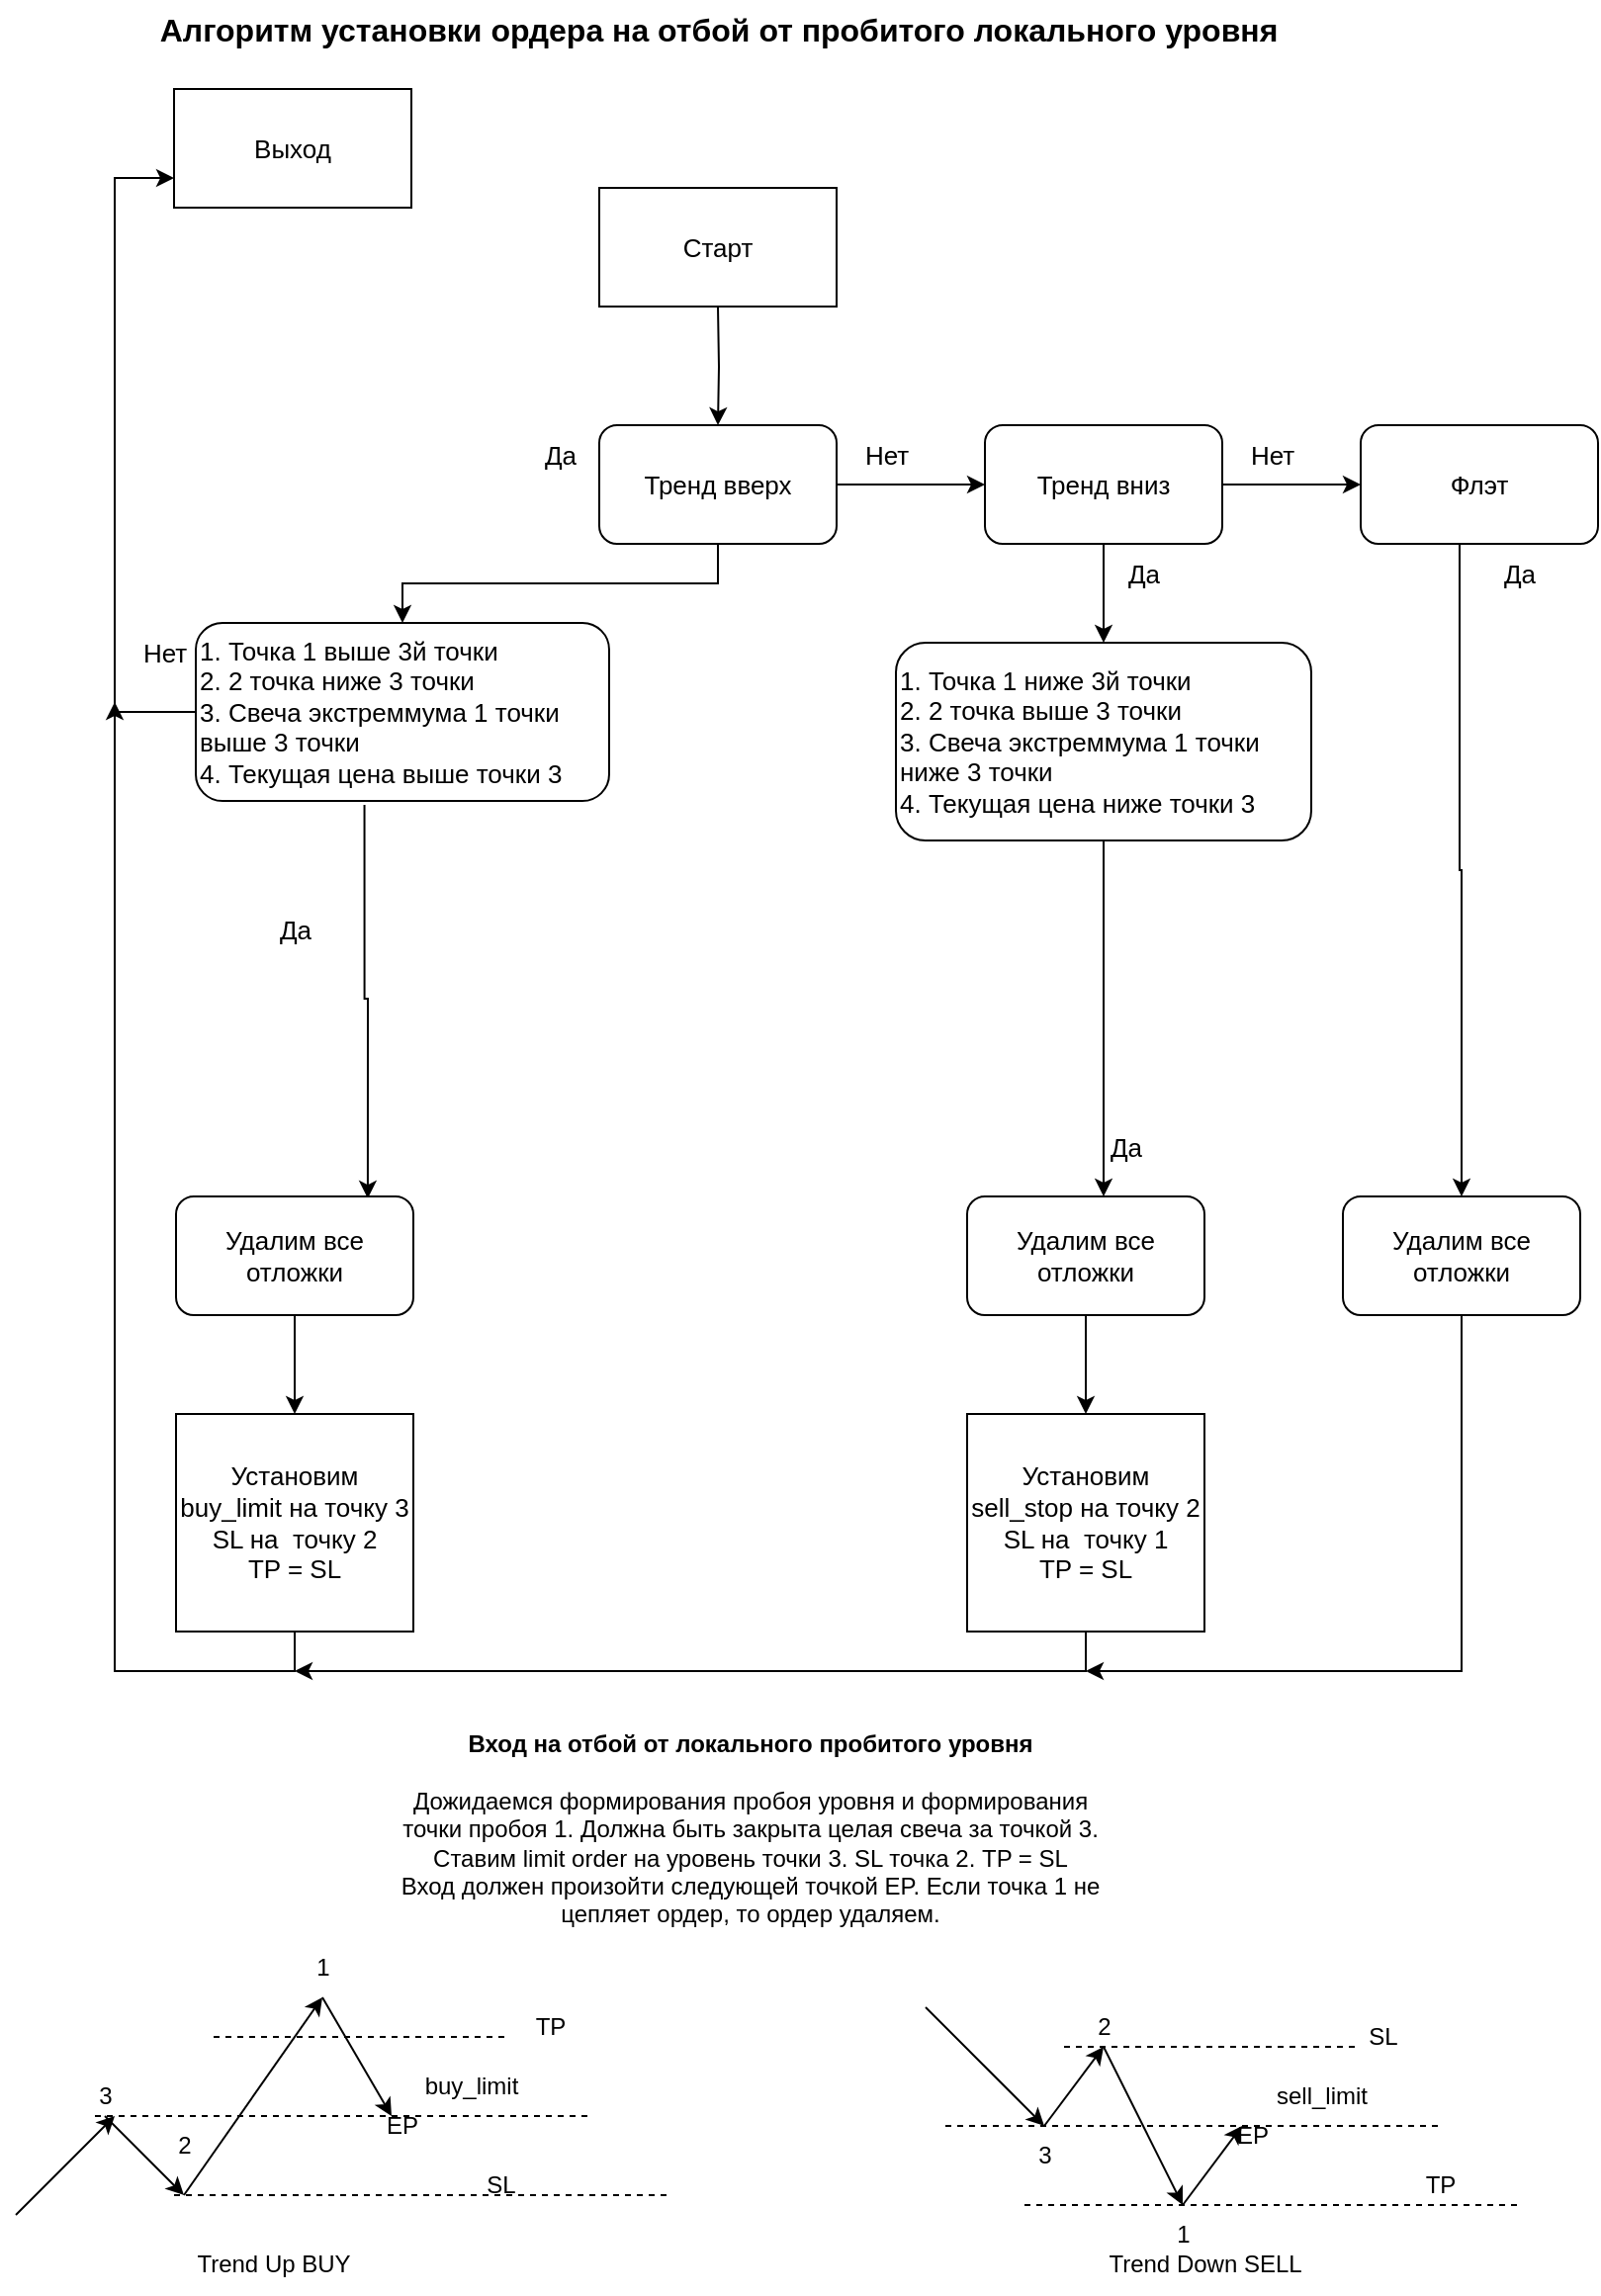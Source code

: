 <mxfile version="20.3.0" type="device"><diagram id="J9iq9fuHtgOFlGYuTdjQ" name="Page-1"><mxGraphModel dx="1422" dy="865" grid="1" gridSize="10" guides="1" tooltips="1" connect="1" arrows="1" fold="1" page="1" pageScale="1" pageWidth="1169" pageHeight="1654" math="0" shadow="0"><root><mxCell id="0"/><mxCell id="1" parent="0"/><mxCell id="LjvWKgR-yTLlzW9jY6tI-1" value="Алгоритм установки ордера на отбой от пробитого локального уровня" style="text;html=1;align=center;verticalAlign=middle;resizable=0;points=[];autosize=1;strokeColor=none;fillColor=none;fontSize=16;fontStyle=1" parent="1" vertex="1"><mxGeometry x="290" y="15" width="590" height="30" as="geometry"/></mxCell><mxCell id="LjvWKgR-yTLlzW9jY6tI-10" style="edgeStyle=orthogonalEdgeStyle;rounded=0;orthogonalLoop=1;jettySize=auto;html=1;entryX=0.5;entryY=0;entryDx=0;entryDy=0;fontSize=13;" parent="1" target="LjvWKgR-yTLlzW9jY6tI-9" edge="1"><mxGeometry relative="1" as="geometry"><mxPoint x="585" y="170" as="sourcePoint"/></mxGeometry></mxCell><mxCell id="LjvWKgR-yTLlzW9jY6tI-7" value="Выход" style="rounded=0;whiteSpace=wrap;html=1;fontSize=13;" parent="1" vertex="1"><mxGeometry x="310" y="60" width="120" height="60" as="geometry"/></mxCell><mxCell id="LjvWKgR-yTLlzW9jY6tI-12" style="edgeStyle=orthogonalEdgeStyle;rounded=0;orthogonalLoop=1;jettySize=auto;html=1;entryX=0.5;entryY=0;entryDx=0;entryDy=0;fontSize=13;" parent="1" source="LjvWKgR-yTLlzW9jY6tI-9" target="LjvWKgR-yTLlzW9jY6tI-11" edge="1"><mxGeometry relative="1" as="geometry"/></mxCell><mxCell id="LjvWKgR-yTLlzW9jY6tI-29" style="edgeStyle=orthogonalEdgeStyle;rounded=0;orthogonalLoop=1;jettySize=auto;html=1;entryX=0;entryY=0.5;entryDx=0;entryDy=0;fontSize=13;" parent="1" source="LjvWKgR-yTLlzW9jY6tI-9" target="LjvWKgR-yTLlzW9jY6tI-19" edge="1"><mxGeometry relative="1" as="geometry"/></mxCell><mxCell id="LjvWKgR-yTLlzW9jY6tI-9" value="Тренд вверх" style="rounded=1;whiteSpace=wrap;html=1;fontSize=13;" parent="1" vertex="1"><mxGeometry x="525" y="230" width="120" height="60" as="geometry"/></mxCell><mxCell id="LjvWKgR-yTLlzW9jY6tI-18" style="edgeStyle=orthogonalEdgeStyle;rounded=0;orthogonalLoop=1;jettySize=auto;html=1;fontSize=13;exitX=0.408;exitY=1.022;exitDx=0;exitDy=0;exitPerimeter=0;entryX=0.808;entryY=0.017;entryDx=0;entryDy=0;entryPerimeter=0;" parent="1" source="LjvWKgR-yTLlzW9jY6tI-11" target="LjvWKgR-yTLlzW9jY6tI-17" edge="1"><mxGeometry relative="1" as="geometry"><mxPoint x="371" y="550" as="sourcePoint"/><mxPoint x="406" y="610" as="targetPoint"/></mxGeometry></mxCell><mxCell id="LjvWKgR-yTLlzW9jY6tI-22" style="edgeStyle=orthogonalEdgeStyle;rounded=0;orthogonalLoop=1;jettySize=auto;html=1;entryX=0;entryY=0.75;entryDx=0;entryDy=0;fontSize=13;exitX=0;exitY=0.5;exitDx=0;exitDy=0;" parent="1" source="LjvWKgR-yTLlzW9jY6tI-11" target="LjvWKgR-yTLlzW9jY6tI-7" edge="1"><mxGeometry relative="1" as="geometry"><Array as="points"><mxPoint x="280" y="375"/><mxPoint x="280" y="105"/></Array></mxGeometry></mxCell><mxCell id="LjvWKgR-yTLlzW9jY6tI-11" value="1. Точка 1 выше 3й точки&lt;br&gt;2. 2 точка ниже 3 точки&lt;br&gt;3. Свеча экстреммума 1 точки выше 3 точки&lt;br&gt;4. Текущая цена выше точки 3" style="rounded=1;whiteSpace=wrap;html=1;fontSize=13;align=left;" parent="1" vertex="1"><mxGeometry x="321" y="330" width="209" height="90" as="geometry"/></mxCell><mxCell id="LjvWKgR-yTLlzW9jY6tI-15" value="Да" style="text;html=1;align=center;verticalAlign=middle;resizable=0;points=[];autosize=1;strokeColor=none;fillColor=none;fontSize=13;" parent="1" vertex="1"><mxGeometry x="485" y="230" width="40" height="30" as="geometry"/></mxCell><mxCell id="LjvWKgR-yTLlzW9jY6tI-26" style="edgeStyle=orthogonalEdgeStyle;rounded=0;orthogonalLoop=1;jettySize=auto;html=1;entryX=0.5;entryY=0;entryDx=0;entryDy=0;fontSize=13;" parent="1" source="LjvWKgR-yTLlzW9jY6tI-17" target="LjvWKgR-yTLlzW9jY6tI-25" edge="1"><mxGeometry relative="1" as="geometry"/></mxCell><mxCell id="LjvWKgR-yTLlzW9jY6tI-17" value="Удалим все отложки" style="rounded=1;whiteSpace=wrap;html=1;fontSize=13;" parent="1" vertex="1"><mxGeometry x="311" y="620" width="120" height="60" as="geometry"/></mxCell><mxCell id="LjvWKgR-yTLlzW9jY6tI-37" style="edgeStyle=orthogonalEdgeStyle;rounded=0;orthogonalLoop=1;jettySize=auto;html=1;entryX=0.5;entryY=0;entryDx=0;entryDy=0;fontSize=13;" parent="1" source="LjvWKgR-yTLlzW9jY6tI-19" target="LjvWKgR-yTLlzW9jY6tI-32" edge="1"><mxGeometry relative="1" as="geometry"/></mxCell><mxCell id="LjvWKgR-yTLlzW9jY6tI-42" style="edgeStyle=orthogonalEdgeStyle;rounded=0;orthogonalLoop=1;jettySize=auto;html=1;entryX=0;entryY=0.5;entryDx=0;entryDy=0;fontSize=13;" parent="1" source="LjvWKgR-yTLlzW9jY6tI-19" target="LjvWKgR-yTLlzW9jY6tI-41" edge="1"><mxGeometry relative="1" as="geometry"/></mxCell><mxCell id="LjvWKgR-yTLlzW9jY6tI-19" value="Тренд вниз" style="rounded=1;whiteSpace=wrap;html=1;fontSize=13;" parent="1" vertex="1"><mxGeometry x="720" y="230" width="120" height="60" as="geometry"/></mxCell><mxCell id="LjvWKgR-yTLlzW9jY6tI-20" value="Да" style="text;html=1;align=center;verticalAlign=middle;resizable=0;points=[];autosize=1;strokeColor=none;fillColor=none;fontSize=13;" parent="1" vertex="1"><mxGeometry x="351" y="470" width="40" height="30" as="geometry"/></mxCell><mxCell id="LjvWKgR-yTLlzW9jY6tI-23" value="Нет" style="text;html=1;align=center;verticalAlign=middle;resizable=0;points=[];autosize=1;strokeColor=none;fillColor=none;fontSize=13;" parent="1" vertex="1"><mxGeometry x="280" y="330" width="50" height="30" as="geometry"/></mxCell><mxCell id="LjvWKgR-yTLlzW9jY6tI-28" style="edgeStyle=orthogonalEdgeStyle;rounded=0;orthogonalLoop=1;jettySize=auto;html=1;fontSize=13;" parent="1" source="LjvWKgR-yTLlzW9jY6tI-25" edge="1"><mxGeometry relative="1" as="geometry"><Array as="points"><mxPoint x="371" y="860"/><mxPoint x="280" y="860"/></Array><mxPoint x="280" y="370" as="targetPoint"/></mxGeometry></mxCell><mxCell id="LjvWKgR-yTLlzW9jY6tI-25" value="Установим buy_limit на точку 3&lt;br&gt;SL на&amp;nbsp; точку 2&lt;br&gt;TP = SL" style="rounded=0;whiteSpace=wrap;html=1;fontSize=13;" parent="1" vertex="1"><mxGeometry x="311" y="730" width="120" height="110" as="geometry"/></mxCell><mxCell id="tMA9o6ygd3o_XItZSX0E-2" style="edgeStyle=orthogonalEdgeStyle;rounded=0;orthogonalLoop=1;jettySize=auto;html=1;" parent="1" source="LjvWKgR-yTLlzW9jY6tI-32" edge="1"><mxGeometry relative="1" as="geometry"><mxPoint x="780" y="620" as="targetPoint"/></mxGeometry></mxCell><mxCell id="LjvWKgR-yTLlzW9jY6tI-32" value="1. Точка 1 ниже 3й точки&lt;br&gt;2. 2 точка выше 3 точки&lt;br&gt;3. Свеча экстреммума 1 точки ниже 3 точки&lt;br&gt;4. Текущая цена ниже точки 3" style="rounded=1;whiteSpace=wrap;html=1;fontSize=13;align=left;" parent="1" vertex="1"><mxGeometry x="675" y="340" width="210" height="100" as="geometry"/></mxCell><mxCell id="LjvWKgR-yTLlzW9jY6tI-33" style="edgeStyle=orthogonalEdgeStyle;rounded=0;orthogonalLoop=1;jettySize=auto;html=1;entryX=0.5;entryY=0;entryDx=0;entryDy=0;fontSize=13;" parent="1" source="LjvWKgR-yTLlzW9jY6tI-34" target="LjvWKgR-yTLlzW9jY6tI-36" edge="1"><mxGeometry relative="1" as="geometry"/></mxCell><mxCell id="LjvWKgR-yTLlzW9jY6tI-34" value="Удалим все отложки" style="rounded=1;whiteSpace=wrap;html=1;fontSize=13;" parent="1" vertex="1"><mxGeometry x="711" y="620" width="120" height="60" as="geometry"/></mxCell><mxCell id="LjvWKgR-yTLlzW9jY6tI-35" value="Да" style="text;html=1;align=center;verticalAlign=middle;resizable=0;points=[];autosize=1;strokeColor=none;fillColor=none;fontSize=13;" parent="1" vertex="1"><mxGeometry x="771" y="580" width="40" height="30" as="geometry"/></mxCell><mxCell id="LjvWKgR-yTLlzW9jY6tI-40" style="edgeStyle=orthogonalEdgeStyle;rounded=0;orthogonalLoop=1;jettySize=auto;html=1;fontSize=13;exitX=0.5;exitY=1;exitDx=0;exitDy=0;" parent="1" source="LjvWKgR-yTLlzW9jY6tI-36" edge="1"><mxGeometry relative="1" as="geometry"><mxPoint x="371" y="860" as="targetPoint"/><Array as="points"><mxPoint x="771" y="860"/></Array></mxGeometry></mxCell><mxCell id="LjvWKgR-yTLlzW9jY6tI-36" value="Установим sell_stop на точку 2&lt;br&gt;SL на&amp;nbsp; точку 1&lt;br&gt;TP = SL" style="rounded=0;whiteSpace=wrap;html=1;fontSize=13;" parent="1" vertex="1"><mxGeometry x="711" y="730" width="120" height="110" as="geometry"/></mxCell><mxCell id="LjvWKgR-yTLlzW9jY6tI-38" value="Да" style="text;html=1;align=center;verticalAlign=middle;resizable=0;points=[];autosize=1;strokeColor=none;fillColor=none;fontSize=13;" parent="1" vertex="1"><mxGeometry x="780" y="290" width="40" height="30" as="geometry"/></mxCell><mxCell id="LjvWKgR-yTLlzW9jY6tI-39" value="Нет" style="text;html=1;align=center;verticalAlign=middle;resizable=0;points=[];autosize=1;strokeColor=none;fillColor=none;fontSize=13;" parent="1" vertex="1"><mxGeometry x="645" y="230" width="50" height="30" as="geometry"/></mxCell><mxCell id="LjvWKgR-yTLlzW9jY6tI-44" style="edgeStyle=orthogonalEdgeStyle;rounded=0;orthogonalLoop=1;jettySize=auto;html=1;entryX=0.5;entryY=0;entryDx=0;entryDy=0;fontSize=13;" parent="1" source="LjvWKgR-yTLlzW9jY6tI-41" target="LjvWKgR-yTLlzW9jY6tI-43" edge="1"><mxGeometry relative="1" as="geometry"><Array as="points"><mxPoint x="960" y="455"/><mxPoint x="961" y="455"/></Array></mxGeometry></mxCell><mxCell id="LjvWKgR-yTLlzW9jY6tI-41" value="Флэт" style="rounded=1;whiteSpace=wrap;html=1;fontSize=13;" parent="1" vertex="1"><mxGeometry x="910" y="230" width="120" height="60" as="geometry"/></mxCell><mxCell id="LjvWKgR-yTLlzW9jY6tI-45" style="edgeStyle=orthogonalEdgeStyle;rounded=0;orthogonalLoop=1;jettySize=auto;html=1;fontSize=13;" parent="1" source="LjvWKgR-yTLlzW9jY6tI-43" edge="1"><mxGeometry relative="1" as="geometry"><mxPoint x="771" y="860" as="targetPoint"/><Array as="points"><mxPoint x="961" y="860"/></Array></mxGeometry></mxCell><mxCell id="LjvWKgR-yTLlzW9jY6tI-43" value="Удалим все отложки" style="rounded=1;whiteSpace=wrap;html=1;fontSize=13;" parent="1" vertex="1"><mxGeometry x="901" y="620" width="120" height="60" as="geometry"/></mxCell><mxCell id="LjvWKgR-yTLlzW9jY6tI-46" value="Нет" style="text;html=1;align=center;verticalAlign=middle;resizable=0;points=[];autosize=1;strokeColor=none;fillColor=none;fontSize=13;" parent="1" vertex="1"><mxGeometry x="840" y="230" width="50" height="30" as="geometry"/></mxCell><mxCell id="LjvWKgR-yTLlzW9jY6tI-47" value="Да" style="text;html=1;align=center;verticalAlign=middle;resizable=0;points=[];autosize=1;strokeColor=none;fillColor=none;fontSize=13;" parent="1" vertex="1"><mxGeometry x="970" y="290" width="40" height="30" as="geometry"/></mxCell><mxCell id="LIfzwv5iWO09MQ2Ril6P-1" value="Старт" style="rounded=0;whiteSpace=wrap;html=1;fontSize=13;" parent="1" vertex="1"><mxGeometry x="525" y="110" width="120" height="60" as="geometry"/></mxCell><mxCell id="x-4RciWmTdSCPY8LINL5-16" value="&lt;b style=&quot;text-align: left;&quot;&gt;Вход на отбой от локального пробитого уровня&lt;br&gt;&lt;/b&gt;&lt;br style=&quot;text-align: left;&quot;&gt;&lt;span style=&quot;text-align: left;&quot;&gt;Дожидаемся формирования пробоя уровня и формирования&lt;br&gt;&lt;/span&gt;&lt;span style=&quot;text-align: left;&quot;&gt;точки пробоя 1. Должна быть закрыта целая свеча за точкой 3.&lt;br&gt;Ставим limit order на уровень точки 3. SL точка 2. TP = SL&lt;br&gt;Вход должен произойти следующей точкой EP. Если точка 1 не&lt;br&gt;цепляет ордер, то ордер удаляем.&lt;br&gt;&lt;/span&gt;" style="text;html=1;align=center;verticalAlign=middle;resizable=0;points=[];autosize=1;strokeColor=none;fillColor=none;fontSize=12;" vertex="1" parent="1"><mxGeometry x="411" y="885" width="380" height="110" as="geometry"/></mxCell><mxCell id="x-4RciWmTdSCPY8LINL5-17" value="" style="endArrow=classic;html=1;rounded=0;" edge="1" parent="1"><mxGeometry width="50" height="50" relative="1" as="geometry"><mxPoint x="385" y="1025" as="sourcePoint"/><mxPoint x="420" y="1085" as="targetPoint"/></mxGeometry></mxCell><mxCell id="x-4RciWmTdSCPY8LINL5-18" value="" style="endArrow=classic;html=1;rounded=0;" edge="1" parent="1"><mxGeometry width="50" height="50" relative="1" as="geometry"><mxPoint x="315" y="1125" as="sourcePoint"/><mxPoint x="385" y="1025" as="targetPoint"/></mxGeometry></mxCell><mxCell id="x-4RciWmTdSCPY8LINL5-19" value="" style="endArrow=classic;html=1;rounded=0;" edge="1" parent="1"><mxGeometry width="50" height="50" relative="1" as="geometry"><mxPoint x="275" y="1085" as="sourcePoint"/><mxPoint x="315" y="1125" as="targetPoint"/></mxGeometry></mxCell><mxCell id="x-4RciWmTdSCPY8LINL5-20" value="3" style="text;html=1;align=center;verticalAlign=middle;resizable=0;points=[];autosize=1;strokeColor=none;fillColor=none;" vertex="1" parent="1"><mxGeometry x="260" y="1060" width="30" height="30" as="geometry"/></mxCell><mxCell id="x-4RciWmTdSCPY8LINL5-21" value="1" style="text;html=1;align=center;verticalAlign=middle;resizable=0;points=[];autosize=1;strokeColor=none;fillColor=none;" vertex="1" parent="1"><mxGeometry x="370" y="995" width="30" height="30" as="geometry"/></mxCell><mxCell id="x-4RciWmTdSCPY8LINL5-22" value="EP" style="text;html=1;align=center;verticalAlign=middle;resizable=0;points=[];autosize=1;strokeColor=none;fillColor=none;" vertex="1" parent="1"><mxGeometry x="405" y="1075" width="40" height="30" as="geometry"/></mxCell><mxCell id="x-4RciWmTdSCPY8LINL5-23" value="buy_limit" style="text;html=1;align=center;verticalAlign=middle;resizable=0;points=[];autosize=1;strokeColor=none;fillColor=none;" vertex="1" parent="1"><mxGeometry x="425" y="1055" width="70" height="30" as="geometry"/></mxCell><mxCell id="x-4RciWmTdSCPY8LINL5-24" value="SL" style="text;html=1;align=center;verticalAlign=middle;resizable=0;points=[];autosize=1;strokeColor=none;fillColor=none;" vertex="1" parent="1"><mxGeometry x="455" y="1105" width="40" height="30" as="geometry"/></mxCell><mxCell id="x-4RciWmTdSCPY8LINL5-25" value="" style="endArrow=none;dashed=1;html=1;rounded=0;" edge="1" parent="1"><mxGeometry width="50" height="50" relative="1" as="geometry"><mxPoint x="330" y="1045" as="sourcePoint"/><mxPoint x="480" y="1045" as="targetPoint"/></mxGeometry></mxCell><mxCell id="x-4RciWmTdSCPY8LINL5-26" value="2" style="text;html=1;align=center;verticalAlign=middle;resizable=0;points=[];autosize=1;strokeColor=none;fillColor=none;" vertex="1" parent="1"><mxGeometry x="300" y="1085" width="30" height="30" as="geometry"/></mxCell><mxCell id="x-4RciWmTdSCPY8LINL5-27" value="TP" style="text;html=1;align=center;verticalAlign=middle;resizable=0;points=[];autosize=1;strokeColor=none;fillColor=none;" vertex="1" parent="1"><mxGeometry x="480" y="1025" width="40" height="30" as="geometry"/></mxCell><mxCell id="x-4RciWmTdSCPY8LINL5-28" value="" style="endArrow=classic;html=1;rounded=0;" edge="1" parent="1"><mxGeometry width="50" height="50" relative="1" as="geometry"><mxPoint x="230" y="1135" as="sourcePoint"/><mxPoint x="280" y="1085" as="targetPoint"/></mxGeometry></mxCell><mxCell id="x-4RciWmTdSCPY8LINL5-29" value="" style="endArrow=none;dashed=1;html=1;rounded=0;fontSize=14;" edge="1" parent="1"><mxGeometry width="50" height="50" relative="1" as="geometry"><mxPoint x="310" y="1125" as="sourcePoint"/><mxPoint x="560" y="1125" as="targetPoint"/></mxGeometry></mxCell><mxCell id="x-4RciWmTdSCPY8LINL5-31" value="" style="endArrow=none;dashed=1;html=1;rounded=0;fontSize=14;" edge="1" parent="1"><mxGeometry width="50" height="50" relative="1" as="geometry"><mxPoint x="270" y="1085" as="sourcePoint"/><mxPoint x="520" y="1085" as="targetPoint"/></mxGeometry></mxCell><mxCell id="x-4RciWmTdSCPY8LINL5-32" value="Trend Up BUY" style="text;html=1;align=center;verticalAlign=middle;resizable=0;points=[];autosize=1;strokeColor=none;fillColor=none;fontSize=12;" vertex="1" parent="1"><mxGeometry x="310" y="1145" width="100" height="30" as="geometry"/></mxCell><mxCell id="x-4RciWmTdSCPY8LINL5-33" value="" style="endArrow=classic;html=1;rounded=0;" edge="1" parent="1"><mxGeometry width="50" height="50" relative="1" as="geometry"><mxPoint x="820" y="1130" as="sourcePoint"/><mxPoint x="850" y="1090" as="targetPoint"/></mxGeometry></mxCell><mxCell id="x-4RciWmTdSCPY8LINL5-34" value="" style="endArrow=classic;html=1;rounded=0;" edge="1" parent="1"><mxGeometry width="50" height="50" relative="1" as="geometry"><mxPoint x="780" y="1050" as="sourcePoint"/><mxPoint x="820" y="1130" as="targetPoint"/></mxGeometry></mxCell><mxCell id="x-4RciWmTdSCPY8LINL5-35" value="" style="endArrow=classic;html=1;rounded=0;" edge="1" parent="1"><mxGeometry width="50" height="50" relative="1" as="geometry"><mxPoint x="750" y="1090" as="sourcePoint"/><mxPoint x="780" y="1050" as="targetPoint"/></mxGeometry></mxCell><mxCell id="x-4RciWmTdSCPY8LINL5-36" value="3" style="text;html=1;align=center;verticalAlign=middle;resizable=0;points=[];autosize=1;strokeColor=none;fillColor=none;" vertex="1" parent="1"><mxGeometry x="735" y="1090" width="30" height="30" as="geometry"/></mxCell><mxCell id="x-4RciWmTdSCPY8LINL5-37" value="1" style="text;html=1;align=center;verticalAlign=middle;resizable=0;points=[];autosize=1;strokeColor=none;fillColor=none;" vertex="1" parent="1"><mxGeometry x="805" y="1130" width="30" height="30" as="geometry"/></mxCell><mxCell id="x-4RciWmTdSCPY8LINL5-38" value="EP" style="text;html=1;align=center;verticalAlign=middle;resizable=0;points=[];autosize=1;strokeColor=none;fillColor=none;" vertex="1" parent="1"><mxGeometry x="835" y="1080" width="40" height="30" as="geometry"/></mxCell><mxCell id="x-4RciWmTdSCPY8LINL5-39" value="sell_limit" style="text;html=1;align=center;verticalAlign=middle;resizable=0;points=[];autosize=1;strokeColor=none;fillColor=none;" vertex="1" parent="1"><mxGeometry x="855" y="1060" width="70" height="30" as="geometry"/></mxCell><mxCell id="x-4RciWmTdSCPY8LINL5-40" value="SL" style="text;html=1;align=center;verticalAlign=middle;resizable=0;points=[];autosize=1;strokeColor=none;fillColor=none;" vertex="1" parent="1"><mxGeometry x="901" y="1030" width="40" height="30" as="geometry"/></mxCell><mxCell id="x-4RciWmTdSCPY8LINL5-41" value="" style="endArrow=none;dashed=1;html=1;rounded=0;" edge="1" parent="1"><mxGeometry width="50" height="50" relative="1" as="geometry"><mxPoint x="760" y="1050" as="sourcePoint"/><mxPoint x="910" y="1050" as="targetPoint"/></mxGeometry></mxCell><mxCell id="x-4RciWmTdSCPY8LINL5-42" value="2" style="text;html=1;align=center;verticalAlign=middle;resizable=0;points=[];autosize=1;strokeColor=none;fillColor=none;" vertex="1" parent="1"><mxGeometry x="765" y="1025" width="30" height="30" as="geometry"/></mxCell><mxCell id="x-4RciWmTdSCPY8LINL5-43" value="TP" style="text;html=1;align=center;verticalAlign=middle;resizable=0;points=[];autosize=1;strokeColor=none;fillColor=none;" vertex="1" parent="1"><mxGeometry x="930" y="1105" width="40" height="30" as="geometry"/></mxCell><mxCell id="x-4RciWmTdSCPY8LINL5-44" value="" style="endArrow=classic;html=1;rounded=0;" edge="1" parent="1"><mxGeometry width="50" height="50" relative="1" as="geometry"><mxPoint x="690" y="1030" as="sourcePoint"/><mxPoint x="750" y="1090" as="targetPoint"/></mxGeometry></mxCell><mxCell id="x-4RciWmTdSCPY8LINL5-45" value="" style="endArrow=none;dashed=1;html=1;rounded=0;fontSize=14;" edge="1" parent="1"><mxGeometry width="50" height="50" relative="1" as="geometry"><mxPoint x="740" y="1130" as="sourcePoint"/><mxPoint x="990" y="1130" as="targetPoint"/></mxGeometry></mxCell><mxCell id="x-4RciWmTdSCPY8LINL5-46" value="" style="endArrow=none;dashed=1;html=1;rounded=0;fontSize=14;" edge="1" parent="1"><mxGeometry width="50" height="50" relative="1" as="geometry"><mxPoint x="700" y="1090" as="sourcePoint"/><mxPoint x="950" y="1090" as="targetPoint"/></mxGeometry></mxCell><mxCell id="x-4RciWmTdSCPY8LINL5-47" value="Trend Down SELL" style="text;html=1;align=center;verticalAlign=middle;resizable=0;points=[];autosize=1;strokeColor=none;fillColor=none;fontSize=12;" vertex="1" parent="1"><mxGeometry x="771" y="1145" width="120" height="30" as="geometry"/></mxCell></root></mxGraphModel></diagram></mxfile>